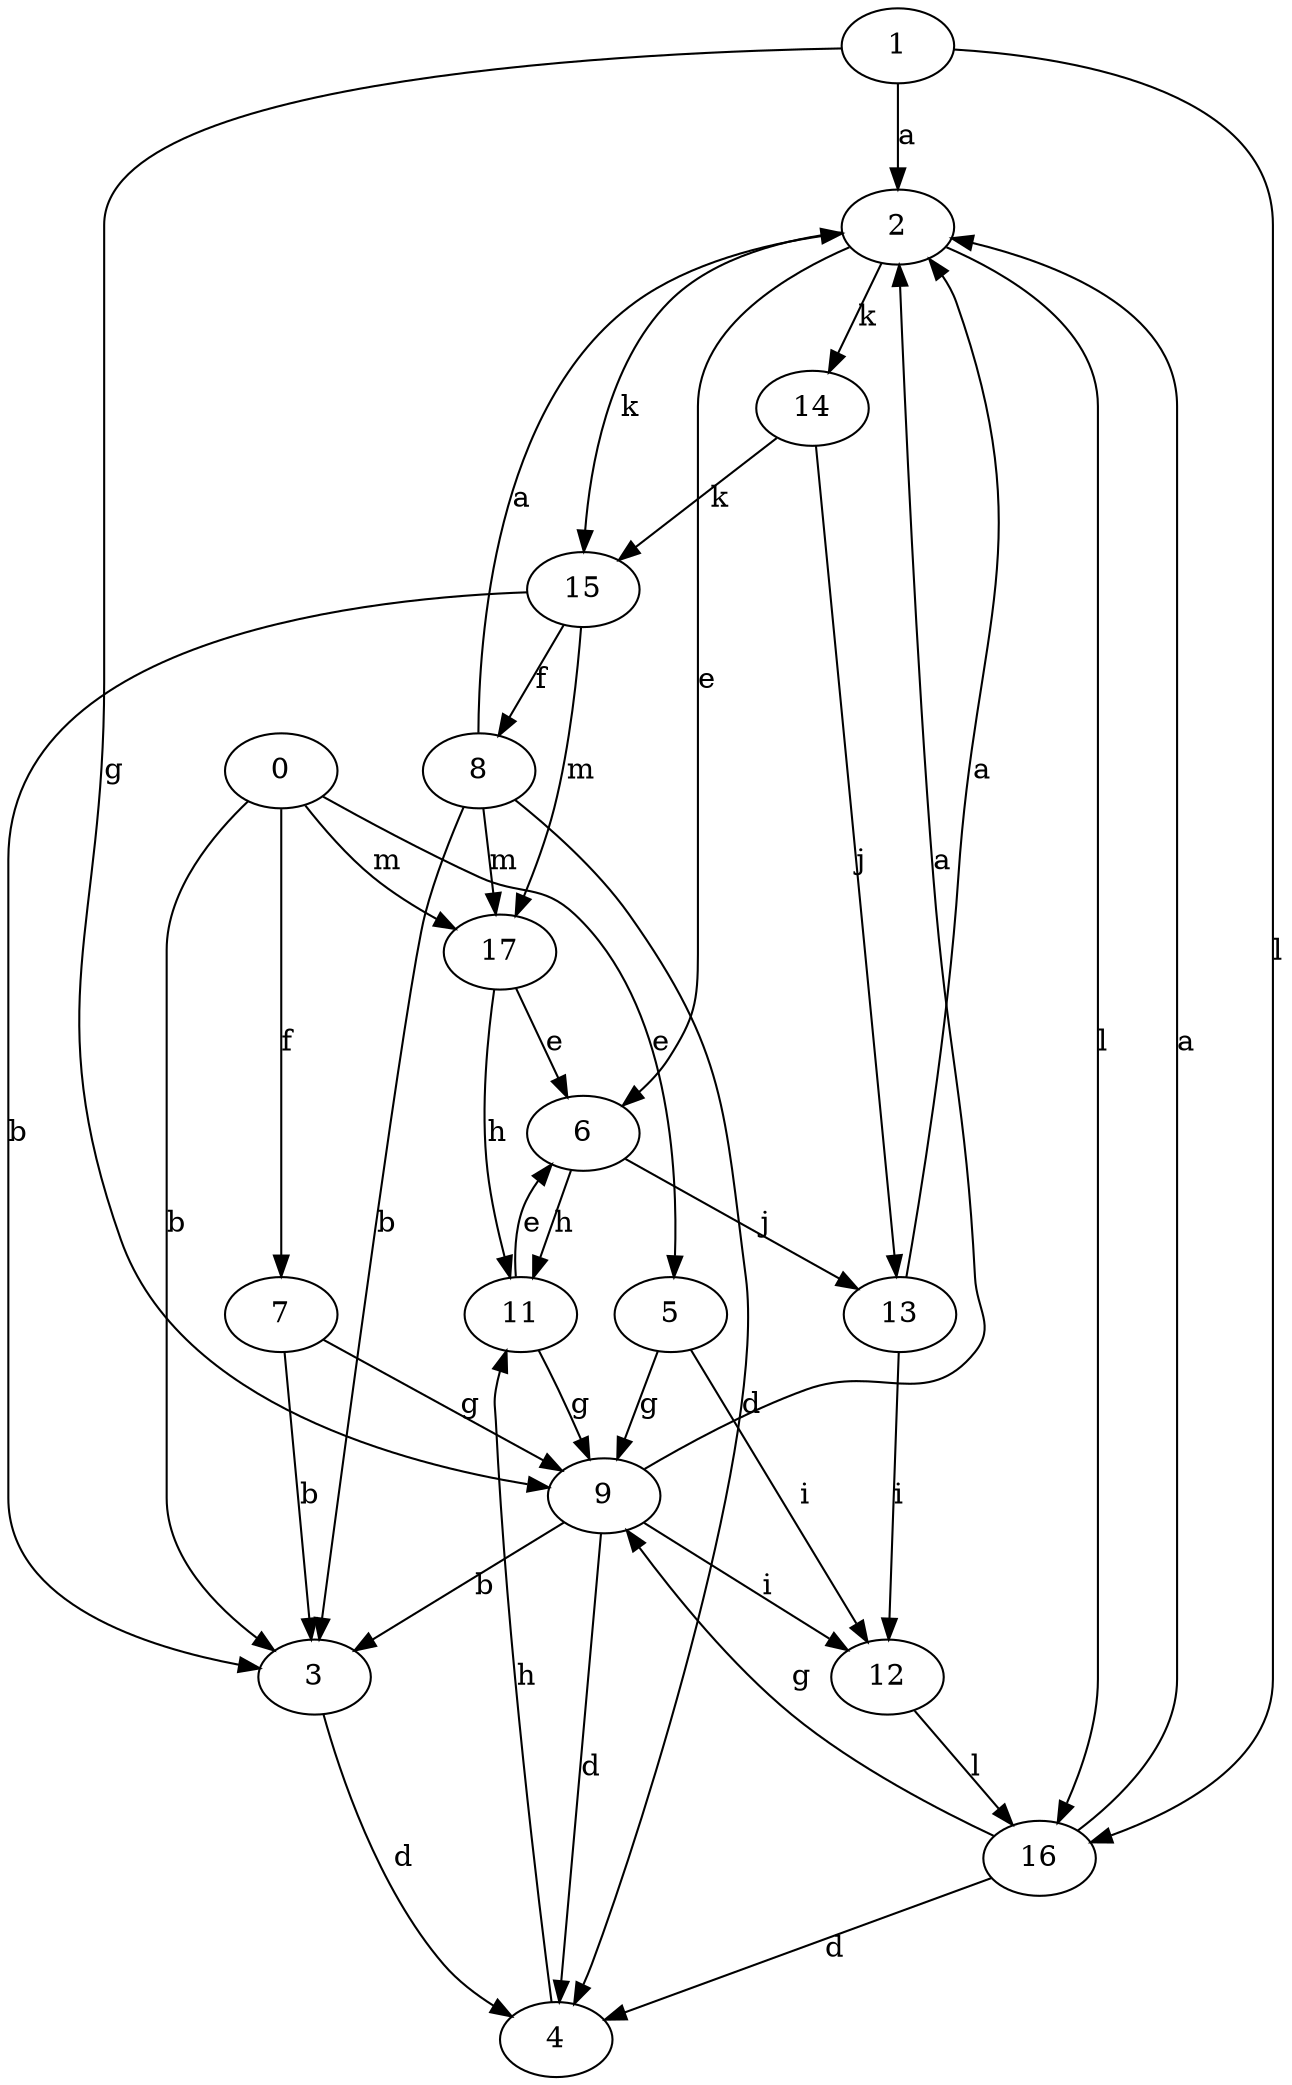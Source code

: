 strict digraph  {
1;
2;
3;
4;
5;
6;
7;
8;
9;
11;
12;
13;
14;
15;
16;
0;
17;
1 -> 2  [label=a];
1 -> 9  [label=g];
1 -> 16  [label=l];
2 -> 6  [label=e];
2 -> 14  [label=k];
2 -> 15  [label=k];
2 -> 16  [label=l];
3 -> 4  [label=d];
4 -> 11  [label=h];
5 -> 9  [label=g];
5 -> 12  [label=i];
6 -> 11  [label=h];
6 -> 13  [label=j];
7 -> 3  [label=b];
7 -> 9  [label=g];
8 -> 2  [label=a];
8 -> 3  [label=b];
8 -> 4  [label=d];
8 -> 17  [label=m];
9 -> 2  [label=a];
9 -> 3  [label=b];
9 -> 4  [label=d];
9 -> 12  [label=i];
11 -> 6  [label=e];
11 -> 9  [label=g];
12 -> 16  [label=l];
13 -> 2  [label=a];
13 -> 12  [label=i];
14 -> 13  [label=j];
14 -> 15  [label=k];
15 -> 3  [label=b];
15 -> 8  [label=f];
15 -> 17  [label=m];
16 -> 2  [label=a];
16 -> 4  [label=d];
16 -> 9  [label=g];
0 -> 3  [label=b];
0 -> 5  [label=e];
0 -> 7  [label=f];
0 -> 17  [label=m];
17 -> 6  [label=e];
17 -> 11  [label=h];
}
